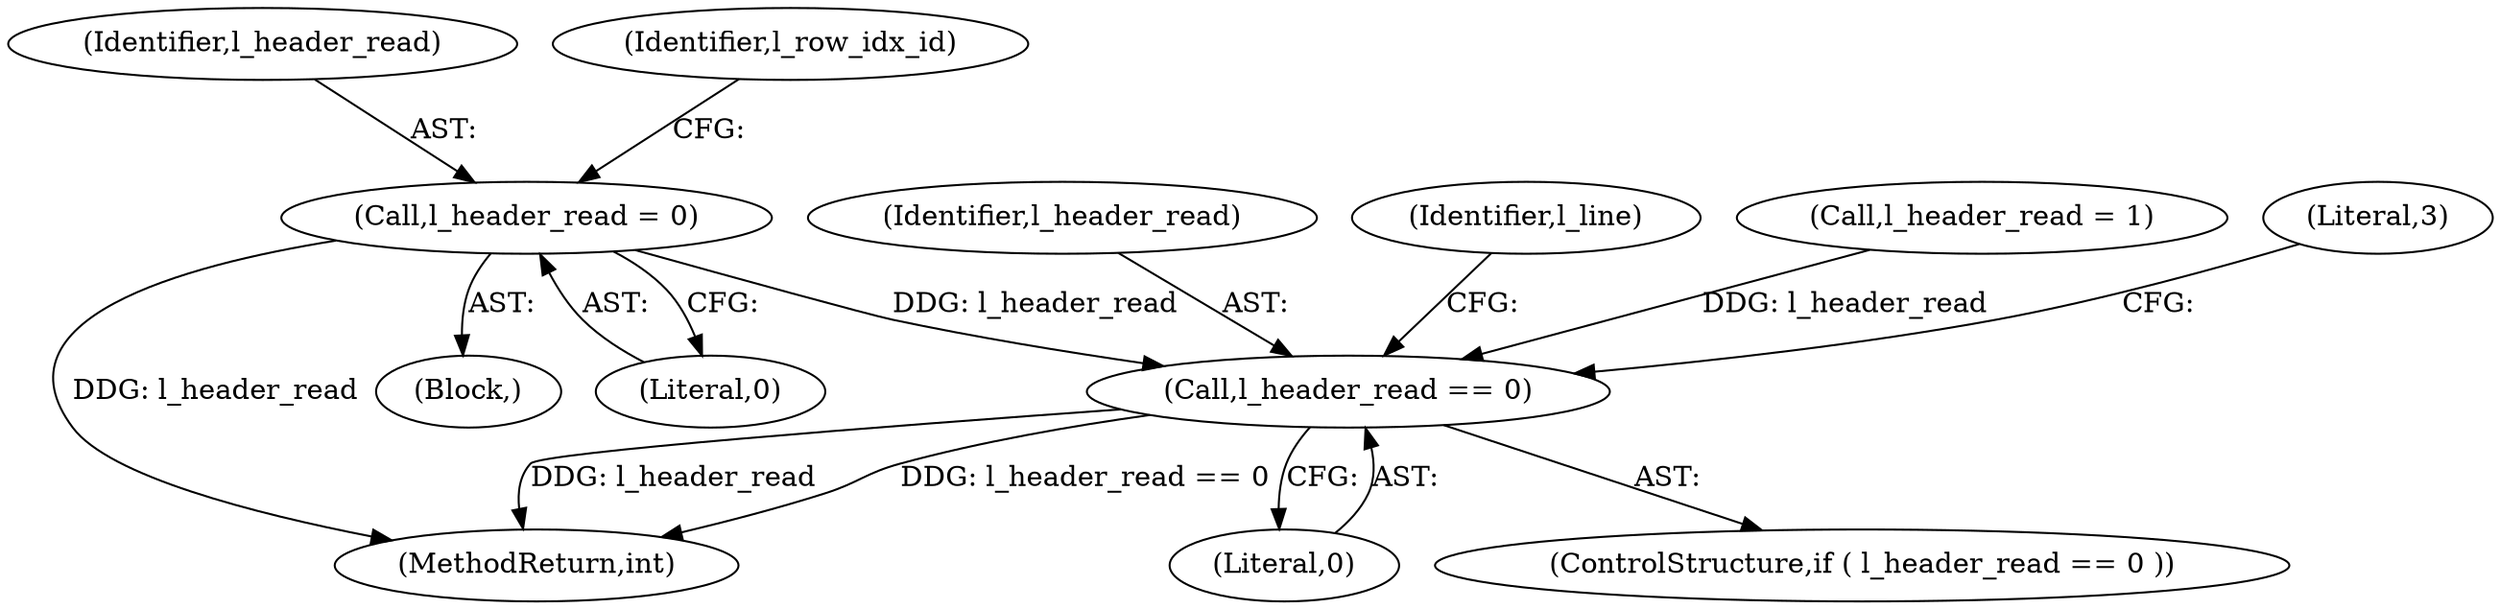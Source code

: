 digraph "0_libxsmm_151481489192e6d1997f8bde52c5c425ea41741d_0@API" {
"1000133" [label="(Call,l_header_read = 0)"];
"1000191" [label="(Call,l_header_read == 0)"];
"1000190" [label="(ControlStructure,if ( l_header_read == 0 ))"];
"1000134" [label="(Identifier,l_header_read)"];
"1000474" [label="(MethodReturn,int)"];
"1000192" [label="(Identifier,l_header_read)"];
"1000191" [label="(Call,l_header_read == 0)"];
"1000193" [label="(Literal,0)"];
"1000135" [label="(Literal,0)"];
"1000375" [label="(Identifier,l_line)"];
"1000356" [label="(Call,l_header_read = 1)"];
"1000198" [label="(Literal,3)"];
"1000125" [label="(Block,)"];
"1000133" [label="(Call,l_header_read = 0)"];
"1000138" [label="(Identifier,l_row_idx_id)"];
"1000133" -> "1000125"  [label="AST: "];
"1000133" -> "1000135"  [label="CFG: "];
"1000134" -> "1000133"  [label="AST: "];
"1000135" -> "1000133"  [label="AST: "];
"1000138" -> "1000133"  [label="CFG: "];
"1000133" -> "1000474"  [label="DDG: l_header_read"];
"1000133" -> "1000191"  [label="DDG: l_header_read"];
"1000191" -> "1000190"  [label="AST: "];
"1000191" -> "1000193"  [label="CFG: "];
"1000192" -> "1000191"  [label="AST: "];
"1000193" -> "1000191"  [label="AST: "];
"1000198" -> "1000191"  [label="CFG: "];
"1000375" -> "1000191"  [label="CFG: "];
"1000191" -> "1000474"  [label="DDG: l_header_read == 0"];
"1000191" -> "1000474"  [label="DDG: l_header_read"];
"1000356" -> "1000191"  [label="DDG: l_header_read"];
}

